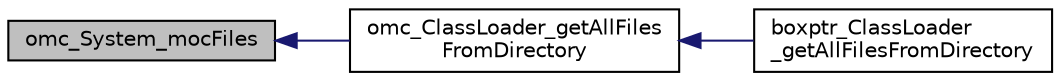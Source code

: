 digraph "omc_System_mocFiles"
{
  edge [fontname="Helvetica",fontsize="10",labelfontname="Helvetica",labelfontsize="10"];
  node [fontname="Helvetica",fontsize="10",shape=record];
  rankdir="LR";
  Node12829 [label="omc_System_mocFiles",height=0.2,width=0.4,color="black", fillcolor="grey75", style="filled", fontcolor="black"];
  Node12829 -> Node12830 [dir="back",color="midnightblue",fontsize="10",style="solid",fontname="Helvetica"];
  Node12830 [label="omc_ClassLoader_getAllFiles\lFromDirectory",height=0.2,width=0.4,color="black", fillcolor="white", style="filled",URL="$db/da3/_class_loader_8c.html#a195f2ffe05f7d13d9a1f5a3dfef9e711"];
  Node12830 -> Node12831 [dir="back",color="midnightblue",fontsize="10",style="solid",fontname="Helvetica"];
  Node12831 [label="boxptr_ClassLoader\l_getAllFilesFromDirectory",height=0.2,width=0.4,color="black", fillcolor="white", style="filled",URL="$db/da3/_class_loader_8c.html#a1db63b2a8453aa5c44f0ffe04b777615"];
}
